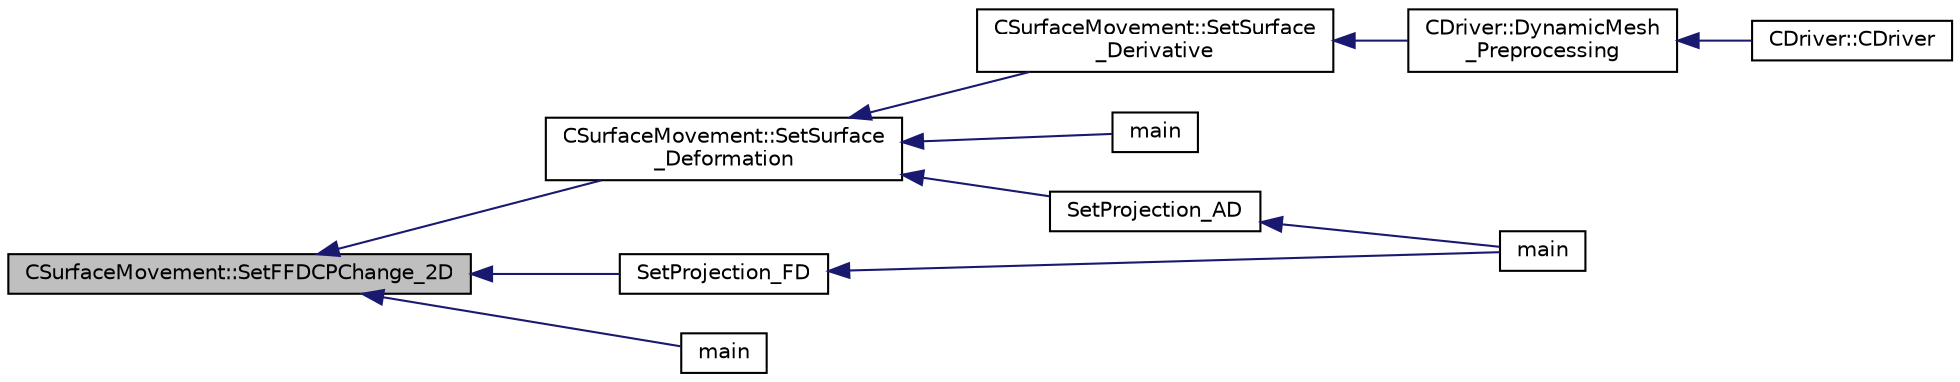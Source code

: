 digraph "CSurfaceMovement::SetFFDCPChange_2D"
{
  edge [fontname="Helvetica",fontsize="10",labelfontname="Helvetica",labelfontsize="10"];
  node [fontname="Helvetica",fontsize="10",shape=record];
  rankdir="LR";
  Node581 [label="CSurfaceMovement::SetFFDCPChange_2D",height=0.2,width=0.4,color="black", fillcolor="grey75", style="filled", fontcolor="black"];
  Node581 -> Node582 [dir="back",color="midnightblue",fontsize="10",style="solid",fontname="Helvetica"];
  Node582 [label="CSurfaceMovement::SetSurface\l_Deformation",height=0.2,width=0.4,color="black", fillcolor="white", style="filled",URL="$class_c_surface_movement.html#a23bec9fbe1bcd7f6117100de93381ac3",tooltip="Set the surface/boundary deformation. "];
  Node582 -> Node583 [dir="back",color="midnightblue",fontsize="10",style="solid",fontname="Helvetica"];
  Node583 [label="CSurfaceMovement::SetSurface\l_Derivative",height=0.2,width=0.4,color="black", fillcolor="white", style="filled",URL="$class_c_surface_movement.html#af6aac73d04565bf6e9b81305b66e97e7",tooltip="Set derivatives of the surface/boundary deformation. "];
  Node583 -> Node584 [dir="back",color="midnightblue",fontsize="10",style="solid",fontname="Helvetica"];
  Node584 [label="CDriver::DynamicMesh\l_Preprocessing",height=0.2,width=0.4,color="black", fillcolor="white", style="filled",URL="$class_c_driver.html#af585d91d9c08dbddcc2b3e67dd5f5af9",tooltip="GridMovement_Preprocessing. "];
  Node584 -> Node585 [dir="back",color="midnightblue",fontsize="10",style="solid",fontname="Helvetica"];
  Node585 [label="CDriver::CDriver",height=0.2,width=0.4,color="black", fillcolor="white", style="filled",URL="$class_c_driver.html#a3fca4a013a6efa9bbb38fe78a86b5f3d",tooltip="Constructor of the class. "];
  Node582 -> Node586 [dir="back",color="midnightblue",fontsize="10",style="solid",fontname="Helvetica"];
  Node586 [label="main",height=0.2,width=0.4,color="black", fillcolor="white", style="filled",URL="$_s_u2___d_e_f_8cpp.html#a0ddf1224851353fc92bfbff6f499fa97"];
  Node582 -> Node587 [dir="back",color="midnightblue",fontsize="10",style="solid",fontname="Helvetica"];
  Node587 [label="SetProjection_AD",height=0.2,width=0.4,color="black", fillcolor="white", style="filled",URL="$_s_u2___d_o_t_8cpp.html#a3fceed882e8eb3d6796c8e8396af7d87",tooltip="Projection of the surface sensitivity using algorithmic differentiation (AD). "];
  Node587 -> Node588 [dir="back",color="midnightblue",fontsize="10",style="solid",fontname="Helvetica"];
  Node588 [label="main",height=0.2,width=0.4,color="black", fillcolor="white", style="filled",URL="$_s_u2___d_o_t_8cpp.html#a0ddf1224851353fc92bfbff6f499fa97"];
  Node581 -> Node589 [dir="back",color="midnightblue",fontsize="10",style="solid",fontname="Helvetica"];
  Node589 [label="SetProjection_FD",height=0.2,width=0.4,color="black", fillcolor="white", style="filled",URL="$_s_u2___d_o_t_8cpp.html#a5c5163a755085e03f1dfa23aeb7e21f2",tooltip="Projection of the surface sensitivity using finite differences (FD). "];
  Node589 -> Node588 [dir="back",color="midnightblue",fontsize="10",style="solid",fontname="Helvetica"];
  Node581 -> Node590 [dir="back",color="midnightblue",fontsize="10",style="solid",fontname="Helvetica"];
  Node590 [label="main",height=0.2,width=0.4,color="black", fillcolor="white", style="filled",URL="$_s_u2___g_e_o_8cpp.html#a0ddf1224851353fc92bfbff6f499fa97"];
}
